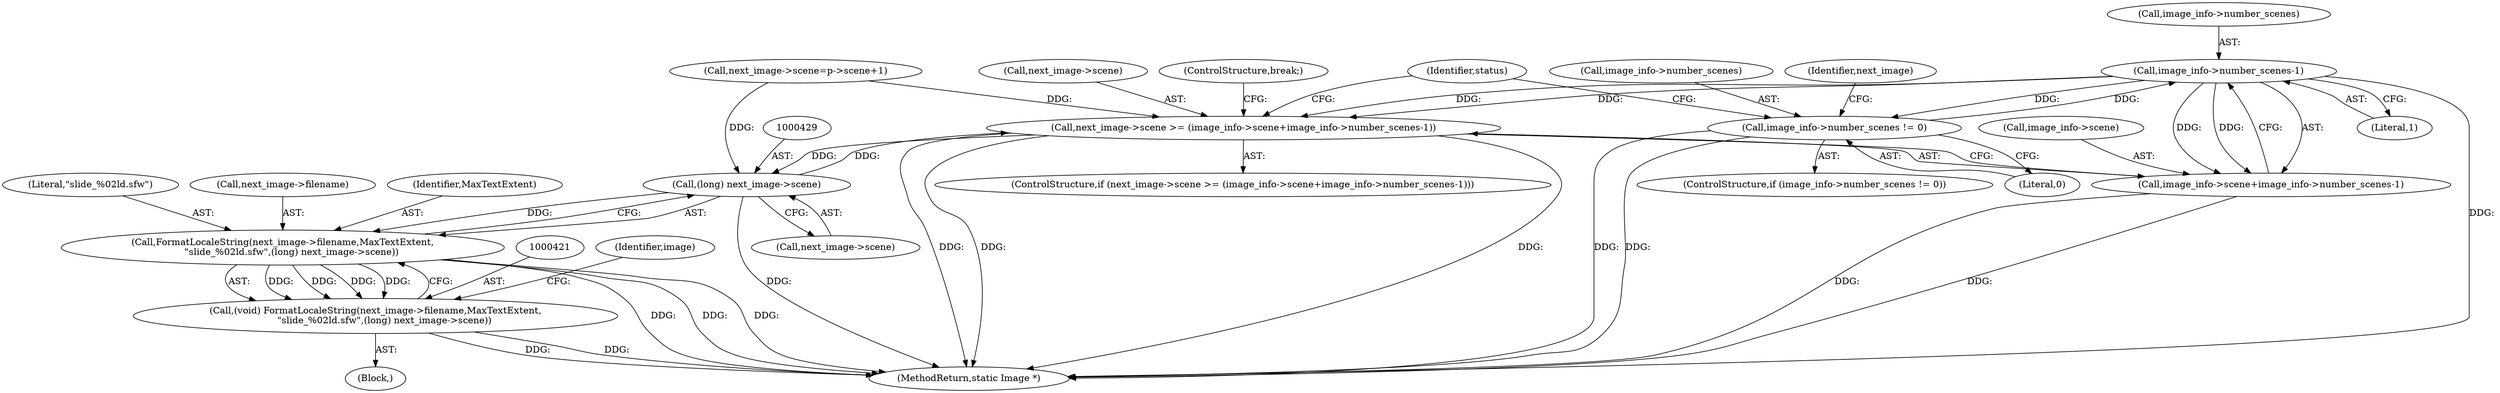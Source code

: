 digraph "0_ImageMagick_ecc03a2518c2b7dd375fde3a040fdae0bdf6a521@pointer" {
"1000493" [label="(Call,image_info->number_scenes-1)"];
"1000479" [label="(Call,image_info->number_scenes != 0)"];
"1000493" [label="(Call,image_info->number_scenes-1)"];
"1000485" [label="(Call,next_image->scene >= (image_info->scene+image_info->number_scenes-1))"];
"1000428" [label="(Call,(long) next_image->scene)"];
"1000422" [label="(Call,FormatLocaleString(next_image->filename,MaxTextExtent,\n      \"slide_%02ld.sfw\",(long) next_image->scene))"];
"1000420" [label="(Call,(void) FormatLocaleString(next_image->filename,MaxTextExtent,\n      \"slide_%02ld.sfw\",(long) next_image->scene))"];
"1000489" [label="(Call,image_info->scene+image_info->number_scenes-1)"];
"1000484" [label="(ControlStructure,if (next_image->scene >= (image_info->scene+image_info->number_scenes-1)))"];
"1000494" [label="(Call,image_info->number_scenes)"];
"1000426" [label="(Identifier,MaxTextExtent)"];
"1000493" [label="(Call,image_info->number_scenes-1)"];
"1000427" [label="(Literal,\"slide_%02ld.sfw\")"];
"1000420" [label="(Call,(void) FormatLocaleString(next_image->filename,MaxTextExtent,\n      \"slide_%02ld.sfw\",(long) next_image->scene))"];
"1000486" [label="(Call,next_image->scene)"];
"1000498" [label="(ControlStructure,break;)"];
"1000497" [label="(Literal,1)"];
"1000500" [label="(Identifier,status)"];
"1000435" [label="(Identifier,image)"];
"1000231" [label="(Block,)"];
"1000574" [label="(MethodReturn,static Image *)"];
"1000480" [label="(Call,image_info->number_scenes)"];
"1000478" [label="(ControlStructure,if (image_info->number_scenes != 0))"];
"1000430" [label="(Call,next_image->scene)"];
"1000490" [label="(Call,image_info->scene)"];
"1000483" [label="(Literal,0)"];
"1000428" [label="(Call,(long) next_image->scene)"];
"1000485" [label="(Call,next_image->scene >= (image_info->scene+image_info->number_scenes-1))"];
"1000422" [label="(Call,FormatLocaleString(next_image->filename,MaxTextExtent,\n      \"slide_%02ld.sfw\",(long) next_image->scene))"];
"1000489" [label="(Call,image_info->scene+image_info->number_scenes-1)"];
"1000479" [label="(Call,image_info->number_scenes != 0)"];
"1000464" [label="(Call,next_image->scene=p->scene+1)"];
"1000423" [label="(Call,next_image->filename)"];
"1000487" [label="(Identifier,next_image)"];
"1000493" -> "1000489"  [label="AST: "];
"1000493" -> "1000497"  [label="CFG: "];
"1000494" -> "1000493"  [label="AST: "];
"1000497" -> "1000493"  [label="AST: "];
"1000489" -> "1000493"  [label="CFG: "];
"1000493" -> "1000574"  [label="DDG: "];
"1000493" -> "1000479"  [label="DDG: "];
"1000493" -> "1000485"  [label="DDG: "];
"1000493" -> "1000485"  [label="DDG: "];
"1000493" -> "1000489"  [label="DDG: "];
"1000493" -> "1000489"  [label="DDG: "];
"1000479" -> "1000493"  [label="DDG: "];
"1000479" -> "1000478"  [label="AST: "];
"1000479" -> "1000483"  [label="CFG: "];
"1000480" -> "1000479"  [label="AST: "];
"1000483" -> "1000479"  [label="AST: "];
"1000487" -> "1000479"  [label="CFG: "];
"1000500" -> "1000479"  [label="CFG: "];
"1000479" -> "1000574"  [label="DDG: "];
"1000479" -> "1000574"  [label="DDG: "];
"1000485" -> "1000484"  [label="AST: "];
"1000485" -> "1000489"  [label="CFG: "];
"1000486" -> "1000485"  [label="AST: "];
"1000489" -> "1000485"  [label="AST: "];
"1000498" -> "1000485"  [label="CFG: "];
"1000500" -> "1000485"  [label="CFG: "];
"1000485" -> "1000574"  [label="DDG: "];
"1000485" -> "1000574"  [label="DDG: "];
"1000485" -> "1000574"  [label="DDG: "];
"1000485" -> "1000428"  [label="DDG: "];
"1000464" -> "1000485"  [label="DDG: "];
"1000428" -> "1000485"  [label="DDG: "];
"1000428" -> "1000422"  [label="AST: "];
"1000428" -> "1000430"  [label="CFG: "];
"1000429" -> "1000428"  [label="AST: "];
"1000430" -> "1000428"  [label="AST: "];
"1000422" -> "1000428"  [label="CFG: "];
"1000428" -> "1000574"  [label="DDG: "];
"1000428" -> "1000422"  [label="DDG: "];
"1000464" -> "1000428"  [label="DDG: "];
"1000422" -> "1000420"  [label="AST: "];
"1000423" -> "1000422"  [label="AST: "];
"1000426" -> "1000422"  [label="AST: "];
"1000427" -> "1000422"  [label="AST: "];
"1000420" -> "1000422"  [label="CFG: "];
"1000422" -> "1000574"  [label="DDG: "];
"1000422" -> "1000574"  [label="DDG: "];
"1000422" -> "1000574"  [label="DDG: "];
"1000422" -> "1000420"  [label="DDG: "];
"1000422" -> "1000420"  [label="DDG: "];
"1000422" -> "1000420"  [label="DDG: "];
"1000422" -> "1000420"  [label="DDG: "];
"1000420" -> "1000231"  [label="AST: "];
"1000421" -> "1000420"  [label="AST: "];
"1000435" -> "1000420"  [label="CFG: "];
"1000420" -> "1000574"  [label="DDG: "];
"1000420" -> "1000574"  [label="DDG: "];
"1000490" -> "1000489"  [label="AST: "];
"1000489" -> "1000574"  [label="DDG: "];
"1000489" -> "1000574"  [label="DDG: "];
}
